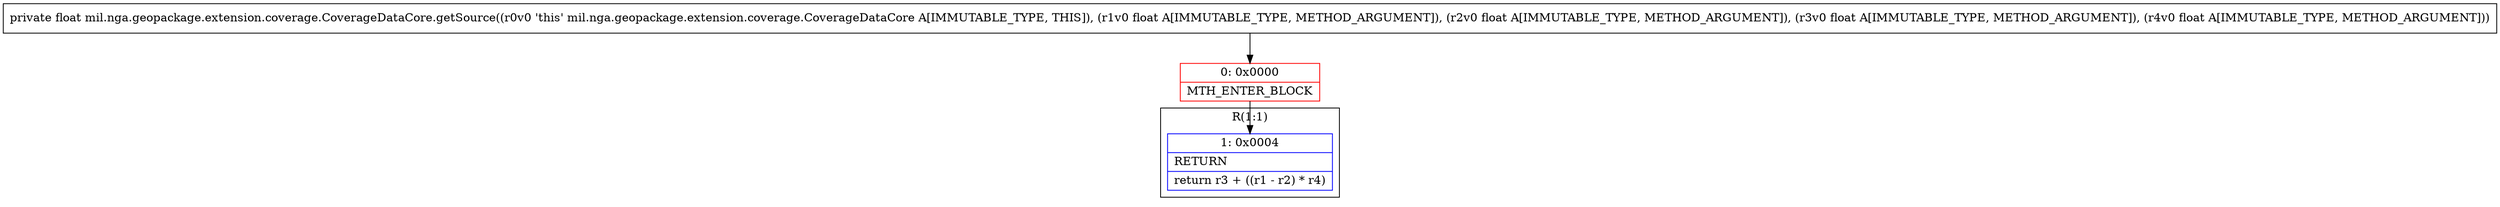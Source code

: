 digraph "CFG formil.nga.geopackage.extension.coverage.CoverageDataCore.getSource(FFFF)F" {
subgraph cluster_Region_1356178750 {
label = "R(1:1)";
node [shape=record,color=blue];
Node_1 [shape=record,label="{1\:\ 0x0004|RETURN\l|return r3 + ((r1 \- r2) * r4)\l}"];
}
Node_0 [shape=record,color=red,label="{0\:\ 0x0000|MTH_ENTER_BLOCK\l}"];
MethodNode[shape=record,label="{private float mil.nga.geopackage.extension.coverage.CoverageDataCore.getSource((r0v0 'this' mil.nga.geopackage.extension.coverage.CoverageDataCore A[IMMUTABLE_TYPE, THIS]), (r1v0 float A[IMMUTABLE_TYPE, METHOD_ARGUMENT]), (r2v0 float A[IMMUTABLE_TYPE, METHOD_ARGUMENT]), (r3v0 float A[IMMUTABLE_TYPE, METHOD_ARGUMENT]), (r4v0 float A[IMMUTABLE_TYPE, METHOD_ARGUMENT])) }"];
MethodNode -> Node_0;
Node_0 -> Node_1;
}

